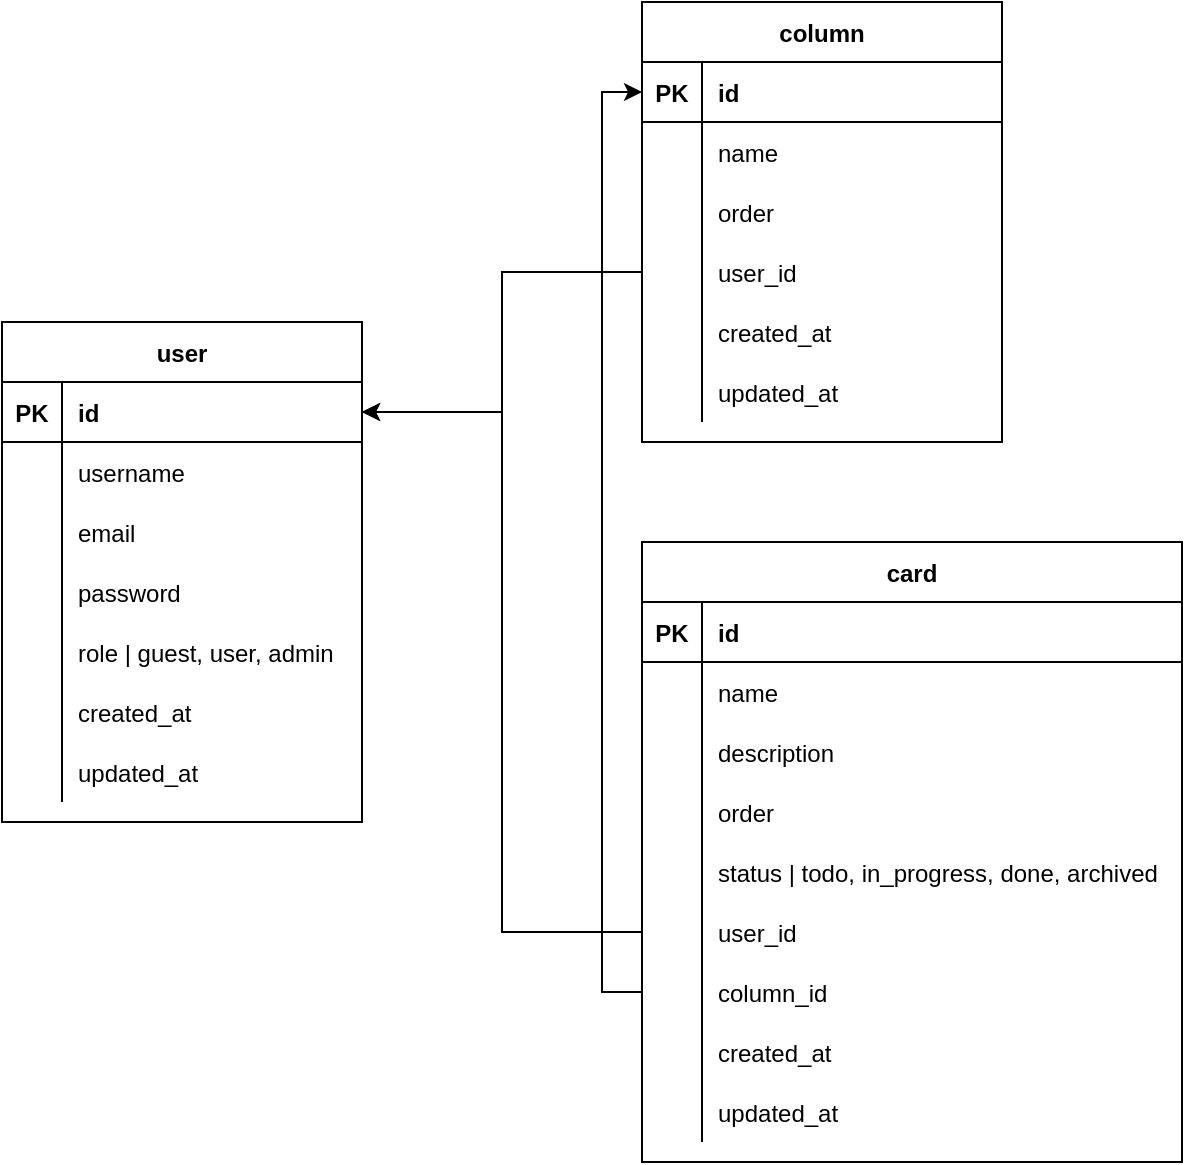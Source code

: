 <mxfile version="14.6.13" type="device"><diagram id="V3PtjrI8pD5sDN4xDe7I" name="Page-1"><mxGraphModel dx="1186" dy="680" grid="1" gridSize="10" guides="1" tooltips="1" connect="1" arrows="1" fold="1" page="1" pageScale="1" pageWidth="850" pageHeight="1100" math="0" shadow="0"><root><mxCell id="0"/><mxCell id="1" parent="0"/><mxCell id="Wmp9SZdLYnpACxX98ivs-1" value="column" style="shape=table;startSize=30;container=1;collapsible=1;childLayout=tableLayout;fixedRows=1;rowLines=0;fontStyle=1;align=center;resizeLast=1;" parent="1" vertex="1"><mxGeometry x="410" y="40" width="180" height="220" as="geometry"/></mxCell><mxCell id="Wmp9SZdLYnpACxX98ivs-2" value="" style="shape=partialRectangle;collapsible=0;dropTarget=0;pointerEvents=0;fillColor=none;top=0;left=0;bottom=1;right=0;points=[[0,0.5],[1,0.5]];portConstraint=eastwest;" parent="Wmp9SZdLYnpACxX98ivs-1" vertex="1"><mxGeometry y="30" width="180" height="30" as="geometry"/></mxCell><mxCell id="Wmp9SZdLYnpACxX98ivs-3" value="PK" style="shape=partialRectangle;connectable=0;fillColor=none;top=0;left=0;bottom=0;right=0;fontStyle=1;overflow=hidden;" parent="Wmp9SZdLYnpACxX98ivs-2" vertex="1"><mxGeometry width="30" height="30" as="geometry"/></mxCell><mxCell id="Wmp9SZdLYnpACxX98ivs-4" value="id" style="shape=partialRectangle;connectable=0;fillColor=none;top=0;left=0;bottom=0;right=0;align=left;spacingLeft=6;fontStyle=1;overflow=hidden;" parent="Wmp9SZdLYnpACxX98ivs-2" vertex="1"><mxGeometry x="30" width="150" height="30" as="geometry"/></mxCell><mxCell id="Wmp9SZdLYnpACxX98ivs-5" value="" style="shape=partialRectangle;collapsible=0;dropTarget=0;pointerEvents=0;fillColor=none;top=0;left=0;bottom=0;right=0;points=[[0,0.5],[1,0.5]];portConstraint=eastwest;" parent="Wmp9SZdLYnpACxX98ivs-1" vertex="1"><mxGeometry y="60" width="180" height="30" as="geometry"/></mxCell><mxCell id="Wmp9SZdLYnpACxX98ivs-6" value="" style="shape=partialRectangle;connectable=0;fillColor=none;top=0;left=0;bottom=0;right=0;editable=1;overflow=hidden;" parent="Wmp9SZdLYnpACxX98ivs-5" vertex="1"><mxGeometry width="30" height="30" as="geometry"/></mxCell><mxCell id="Wmp9SZdLYnpACxX98ivs-7" value="name" style="shape=partialRectangle;connectable=0;fillColor=none;top=0;left=0;bottom=0;right=0;align=left;spacingLeft=6;overflow=hidden;" parent="Wmp9SZdLYnpACxX98ivs-5" vertex="1"><mxGeometry x="30" width="150" height="30" as="geometry"/></mxCell><mxCell id="uD7o72s588lMdLmOGu-p-1" value="" style="shape=partialRectangle;collapsible=0;dropTarget=0;pointerEvents=0;fillColor=none;top=0;left=0;bottom=0;right=0;points=[[0,0.5],[1,0.5]];portConstraint=eastwest;" parent="Wmp9SZdLYnpACxX98ivs-1" vertex="1"><mxGeometry y="90" width="180" height="30" as="geometry"/></mxCell><mxCell id="uD7o72s588lMdLmOGu-p-2" value="" style="shape=partialRectangle;connectable=0;fillColor=none;top=0;left=0;bottom=0;right=0;editable=1;overflow=hidden;" parent="uD7o72s588lMdLmOGu-p-1" vertex="1"><mxGeometry width="30" height="30" as="geometry"/></mxCell><mxCell id="uD7o72s588lMdLmOGu-p-3" value="order" style="shape=partialRectangle;connectable=0;fillColor=none;top=0;left=0;bottom=0;right=0;align=left;spacingLeft=6;overflow=hidden;" parent="uD7o72s588lMdLmOGu-p-1" vertex="1"><mxGeometry x="30" width="150" height="30" as="geometry"/></mxCell><mxCell id="uD7o72s588lMdLmOGu-p-4" value="" style="shape=partialRectangle;collapsible=0;dropTarget=0;pointerEvents=0;fillColor=none;top=0;left=0;bottom=0;right=0;points=[[0,0.5],[1,0.5]];portConstraint=eastwest;" parent="Wmp9SZdLYnpACxX98ivs-1" vertex="1"><mxGeometry y="120" width="180" height="30" as="geometry"/></mxCell><mxCell id="uD7o72s588lMdLmOGu-p-5" value="" style="shape=partialRectangle;connectable=0;fillColor=none;top=0;left=0;bottom=0;right=0;editable=1;overflow=hidden;" parent="uD7o72s588lMdLmOGu-p-4" vertex="1"><mxGeometry width="30" height="30" as="geometry"/></mxCell><mxCell id="uD7o72s588lMdLmOGu-p-6" value="user_id" style="shape=partialRectangle;connectable=0;fillColor=none;top=0;left=0;bottom=0;right=0;align=left;spacingLeft=6;overflow=hidden;" parent="uD7o72s588lMdLmOGu-p-4" vertex="1"><mxGeometry x="30" width="150" height="30" as="geometry"/></mxCell><mxCell id="uD7o72s588lMdLmOGu-p-7" value="" style="shape=partialRectangle;collapsible=0;dropTarget=0;pointerEvents=0;fillColor=none;top=0;left=0;bottom=0;right=0;points=[[0,0.5],[1,0.5]];portConstraint=eastwest;" parent="Wmp9SZdLYnpACxX98ivs-1" vertex="1"><mxGeometry y="150" width="180" height="30" as="geometry"/></mxCell><mxCell id="uD7o72s588lMdLmOGu-p-8" value="" style="shape=partialRectangle;connectable=0;fillColor=none;top=0;left=0;bottom=0;right=0;editable=1;overflow=hidden;" parent="uD7o72s588lMdLmOGu-p-7" vertex="1"><mxGeometry width="30" height="30" as="geometry"/></mxCell><mxCell id="uD7o72s588lMdLmOGu-p-9" value="created_at" style="shape=partialRectangle;connectable=0;fillColor=none;top=0;left=0;bottom=0;right=0;align=left;spacingLeft=6;overflow=hidden;" parent="uD7o72s588lMdLmOGu-p-7" vertex="1"><mxGeometry x="30" width="150" height="30" as="geometry"/></mxCell><mxCell id="uD7o72s588lMdLmOGu-p-10" value="" style="shape=partialRectangle;collapsible=0;dropTarget=0;pointerEvents=0;fillColor=none;top=0;left=0;bottom=0;right=0;points=[[0,0.5],[1,0.5]];portConstraint=eastwest;" parent="Wmp9SZdLYnpACxX98ivs-1" vertex="1"><mxGeometry y="180" width="180" height="30" as="geometry"/></mxCell><mxCell id="uD7o72s588lMdLmOGu-p-11" value="" style="shape=partialRectangle;connectable=0;fillColor=none;top=0;left=0;bottom=0;right=0;editable=1;overflow=hidden;" parent="uD7o72s588lMdLmOGu-p-10" vertex="1"><mxGeometry width="30" height="30" as="geometry"/></mxCell><mxCell id="uD7o72s588lMdLmOGu-p-12" value="updated_at" style="shape=partialRectangle;connectable=0;fillColor=none;top=0;left=0;bottom=0;right=0;align=left;spacingLeft=6;overflow=hidden;" parent="uD7o72s588lMdLmOGu-p-10" vertex="1"><mxGeometry x="30" width="150" height="30" as="geometry"/></mxCell><mxCell id="Wmp9SZdLYnpACxX98ivs-14" value="card" style="shape=table;startSize=30;container=1;collapsible=1;childLayout=tableLayout;fixedRows=1;rowLines=0;fontStyle=1;align=center;resizeLast=1;" parent="1" vertex="1"><mxGeometry x="410" y="310" width="270" height="310" as="geometry"/></mxCell><mxCell id="Wmp9SZdLYnpACxX98ivs-15" value="" style="shape=partialRectangle;collapsible=0;dropTarget=0;pointerEvents=0;fillColor=none;top=0;left=0;bottom=1;right=0;points=[[0,0.5],[1,0.5]];portConstraint=eastwest;" parent="Wmp9SZdLYnpACxX98ivs-14" vertex="1"><mxGeometry y="30" width="270" height="30" as="geometry"/></mxCell><mxCell id="Wmp9SZdLYnpACxX98ivs-16" value="PK" style="shape=partialRectangle;connectable=0;fillColor=none;top=0;left=0;bottom=0;right=0;fontStyle=1;overflow=hidden;" parent="Wmp9SZdLYnpACxX98ivs-15" vertex="1"><mxGeometry width="30" height="30" as="geometry"/></mxCell><mxCell id="Wmp9SZdLYnpACxX98ivs-17" value="id" style="shape=partialRectangle;connectable=0;fillColor=none;top=0;left=0;bottom=0;right=0;align=left;spacingLeft=6;fontStyle=1;overflow=hidden;" parent="Wmp9SZdLYnpACxX98ivs-15" vertex="1"><mxGeometry x="30" width="240" height="30" as="geometry"/></mxCell><mxCell id="Wmp9SZdLYnpACxX98ivs-18" value="" style="shape=partialRectangle;collapsible=0;dropTarget=0;pointerEvents=0;fillColor=none;top=0;left=0;bottom=0;right=0;points=[[0,0.5],[1,0.5]];portConstraint=eastwest;" parent="Wmp9SZdLYnpACxX98ivs-14" vertex="1"><mxGeometry y="60" width="270" height="30" as="geometry"/></mxCell><mxCell id="Wmp9SZdLYnpACxX98ivs-19" value="" style="shape=partialRectangle;connectable=0;fillColor=none;top=0;left=0;bottom=0;right=0;editable=1;overflow=hidden;" parent="Wmp9SZdLYnpACxX98ivs-18" vertex="1"><mxGeometry width="30" height="30" as="geometry"/></mxCell><mxCell id="Wmp9SZdLYnpACxX98ivs-20" value="name" style="shape=partialRectangle;connectable=0;fillColor=none;top=0;left=0;bottom=0;right=0;align=left;spacingLeft=6;overflow=hidden;" parent="Wmp9SZdLYnpACxX98ivs-18" vertex="1"><mxGeometry x="30" width="240" height="30" as="geometry"/></mxCell><mxCell id="Wmp9SZdLYnpACxX98ivs-21" value="" style="shape=partialRectangle;collapsible=0;dropTarget=0;pointerEvents=0;fillColor=none;top=0;left=0;bottom=0;right=0;points=[[0,0.5],[1,0.5]];portConstraint=eastwest;" parent="Wmp9SZdLYnpACxX98ivs-14" vertex="1"><mxGeometry y="90" width="270" height="30" as="geometry"/></mxCell><mxCell id="Wmp9SZdLYnpACxX98ivs-22" value="" style="shape=partialRectangle;connectable=0;fillColor=none;top=0;left=0;bottom=0;right=0;editable=1;overflow=hidden;" parent="Wmp9SZdLYnpACxX98ivs-21" vertex="1"><mxGeometry width="30" height="30" as="geometry"/></mxCell><mxCell id="Wmp9SZdLYnpACxX98ivs-23" value="description" style="shape=partialRectangle;connectable=0;fillColor=none;top=0;left=0;bottom=0;right=0;align=left;spacingLeft=6;overflow=hidden;" parent="Wmp9SZdLYnpACxX98ivs-21" vertex="1"><mxGeometry x="30" width="240" height="30" as="geometry"/></mxCell><mxCell id="Wmp9SZdLYnpACxX98ivs-24" value="" style="shape=partialRectangle;collapsible=0;dropTarget=0;pointerEvents=0;fillColor=none;top=0;left=0;bottom=0;right=0;points=[[0,0.5],[1,0.5]];portConstraint=eastwest;" parent="Wmp9SZdLYnpACxX98ivs-14" vertex="1"><mxGeometry y="120" width="270" height="30" as="geometry"/></mxCell><mxCell id="Wmp9SZdLYnpACxX98ivs-25" value="" style="shape=partialRectangle;connectable=0;fillColor=none;top=0;left=0;bottom=0;right=0;editable=1;overflow=hidden;" parent="Wmp9SZdLYnpACxX98ivs-24" vertex="1"><mxGeometry width="30" height="30" as="geometry"/></mxCell><mxCell id="Wmp9SZdLYnpACxX98ivs-26" value="order" style="shape=partialRectangle;connectable=0;fillColor=none;top=0;left=0;bottom=0;right=0;align=left;spacingLeft=6;overflow=hidden;" parent="Wmp9SZdLYnpACxX98ivs-24" vertex="1"><mxGeometry x="30" width="240" height="30" as="geometry"/></mxCell><mxCell id="Wmp9SZdLYnpACxX98ivs-27" value="" style="shape=partialRectangle;collapsible=0;dropTarget=0;pointerEvents=0;fillColor=none;top=0;left=0;bottom=0;right=0;points=[[0,0.5],[1,0.5]];portConstraint=eastwest;" parent="Wmp9SZdLYnpACxX98ivs-14" vertex="1"><mxGeometry y="150" width="270" height="30" as="geometry"/></mxCell><mxCell id="Wmp9SZdLYnpACxX98ivs-28" value="" style="shape=partialRectangle;connectable=0;fillColor=none;top=0;left=0;bottom=0;right=0;editable=1;overflow=hidden;" parent="Wmp9SZdLYnpACxX98ivs-27" vertex="1"><mxGeometry width="30" height="30" as="geometry"/></mxCell><mxCell id="Wmp9SZdLYnpACxX98ivs-29" value="status | todo, in_progress, done, archived" style="shape=partialRectangle;connectable=0;fillColor=none;top=0;left=0;bottom=0;right=0;align=left;spacingLeft=6;overflow=hidden;" parent="Wmp9SZdLYnpACxX98ivs-27" vertex="1"><mxGeometry x="30" width="240" height="30" as="geometry"/></mxCell><mxCell id="Wmp9SZdLYnpACxX98ivs-33" value="" style="shape=partialRectangle;collapsible=0;dropTarget=0;pointerEvents=0;fillColor=none;top=0;left=0;bottom=0;right=0;points=[[0,0.5],[1,0.5]];portConstraint=eastwest;" parent="Wmp9SZdLYnpACxX98ivs-14" vertex="1"><mxGeometry y="180" width="270" height="30" as="geometry"/></mxCell><mxCell id="Wmp9SZdLYnpACxX98ivs-34" value="" style="shape=partialRectangle;connectable=0;fillColor=none;top=0;left=0;bottom=0;right=0;editable=1;overflow=hidden;" parent="Wmp9SZdLYnpACxX98ivs-33" vertex="1"><mxGeometry width="30" height="30" as="geometry"/></mxCell><mxCell id="Wmp9SZdLYnpACxX98ivs-35" value="user_id" style="shape=partialRectangle;connectable=0;fillColor=none;top=0;left=0;bottom=0;right=0;align=left;spacingLeft=6;overflow=hidden;" parent="Wmp9SZdLYnpACxX98ivs-33" vertex="1"><mxGeometry x="30" width="240" height="30" as="geometry"/></mxCell><mxCell id="Wmp9SZdLYnpACxX98ivs-36" value="" style="shape=partialRectangle;collapsible=0;dropTarget=0;pointerEvents=0;fillColor=none;top=0;left=0;bottom=0;right=0;points=[[0,0.5],[1,0.5]];portConstraint=eastwest;" parent="Wmp9SZdLYnpACxX98ivs-14" vertex="1"><mxGeometry y="210" width="270" height="30" as="geometry"/></mxCell><mxCell id="Wmp9SZdLYnpACxX98ivs-37" value="" style="shape=partialRectangle;connectable=0;fillColor=none;top=0;left=0;bottom=0;right=0;editable=1;overflow=hidden;" parent="Wmp9SZdLYnpACxX98ivs-36" vertex="1"><mxGeometry width="30" height="30" as="geometry"/></mxCell><mxCell id="Wmp9SZdLYnpACxX98ivs-38" value="column_id" style="shape=partialRectangle;connectable=0;fillColor=none;top=0;left=0;bottom=0;right=0;align=left;spacingLeft=6;overflow=hidden;" parent="Wmp9SZdLYnpACxX98ivs-36" vertex="1"><mxGeometry x="30" width="240" height="30" as="geometry"/></mxCell><mxCell id="uD7o72s588lMdLmOGu-p-22" value="" style="shape=partialRectangle;collapsible=0;dropTarget=0;pointerEvents=0;fillColor=none;top=0;left=0;bottom=0;right=0;points=[[0,0.5],[1,0.5]];portConstraint=eastwest;" parent="Wmp9SZdLYnpACxX98ivs-14" vertex="1"><mxGeometry y="240" width="270" height="30" as="geometry"/></mxCell><mxCell id="uD7o72s588lMdLmOGu-p-23" value="" style="shape=partialRectangle;connectable=0;fillColor=none;top=0;left=0;bottom=0;right=0;editable=1;overflow=hidden;" parent="uD7o72s588lMdLmOGu-p-22" vertex="1"><mxGeometry width="30" height="30" as="geometry"/></mxCell><mxCell id="uD7o72s588lMdLmOGu-p-24" value="created_at" style="shape=partialRectangle;connectable=0;fillColor=none;top=0;left=0;bottom=0;right=0;align=left;spacingLeft=6;overflow=hidden;" parent="uD7o72s588lMdLmOGu-p-22" vertex="1"><mxGeometry x="30" width="240" height="30" as="geometry"/></mxCell><mxCell id="IoUVCDeLtGtTNTFrXzli-39" value="" style="shape=partialRectangle;collapsible=0;dropTarget=0;pointerEvents=0;fillColor=none;top=0;left=0;bottom=0;right=0;points=[[0,0.5],[1,0.5]];portConstraint=eastwest;" parent="Wmp9SZdLYnpACxX98ivs-14" vertex="1"><mxGeometry y="270" width="270" height="30" as="geometry"/></mxCell><mxCell id="IoUVCDeLtGtTNTFrXzli-40" value="" style="shape=partialRectangle;connectable=0;fillColor=none;top=0;left=0;bottom=0;right=0;editable=1;overflow=hidden;" parent="IoUVCDeLtGtTNTFrXzli-39" vertex="1"><mxGeometry width="30" height="30" as="geometry"/></mxCell><mxCell id="IoUVCDeLtGtTNTFrXzli-41" value="updated_at" style="shape=partialRectangle;connectable=0;fillColor=none;top=0;left=0;bottom=0;right=0;align=left;spacingLeft=6;overflow=hidden;" parent="IoUVCDeLtGtTNTFrXzli-39" vertex="1"><mxGeometry x="30" width="240" height="30" as="geometry"/></mxCell><mxCell id="IoUVCDeLtGtTNTFrXzli-1" value="user" style="shape=table;startSize=30;container=1;collapsible=1;childLayout=tableLayout;fixedRows=1;rowLines=0;fontStyle=1;align=center;resizeLast=1;" parent="1" vertex="1"><mxGeometry x="90" y="200" width="180" height="250" as="geometry"/></mxCell><mxCell id="IoUVCDeLtGtTNTFrXzli-2" value="" style="shape=partialRectangle;collapsible=0;dropTarget=0;pointerEvents=0;fillColor=none;top=0;left=0;bottom=1;right=0;points=[[0,0.5],[1,0.5]];portConstraint=eastwest;" parent="IoUVCDeLtGtTNTFrXzli-1" vertex="1"><mxGeometry y="30" width="180" height="30" as="geometry"/></mxCell><mxCell id="IoUVCDeLtGtTNTFrXzli-3" value="PK" style="shape=partialRectangle;connectable=0;fillColor=none;top=0;left=0;bottom=0;right=0;fontStyle=1;overflow=hidden;" parent="IoUVCDeLtGtTNTFrXzli-2" vertex="1"><mxGeometry width="30" height="30" as="geometry"/></mxCell><mxCell id="IoUVCDeLtGtTNTFrXzli-4" value="id" style="shape=partialRectangle;connectable=0;fillColor=none;top=0;left=0;bottom=0;right=0;align=left;spacingLeft=6;fontStyle=1;overflow=hidden;" parent="IoUVCDeLtGtTNTFrXzli-2" vertex="1"><mxGeometry x="30" width="150" height="30" as="geometry"/></mxCell><mxCell id="IoUVCDeLtGtTNTFrXzli-5" value="" style="shape=partialRectangle;collapsible=0;dropTarget=0;pointerEvents=0;fillColor=none;top=0;left=0;bottom=0;right=0;points=[[0,0.5],[1,0.5]];portConstraint=eastwest;" parent="IoUVCDeLtGtTNTFrXzli-1" vertex="1"><mxGeometry y="60" width="180" height="30" as="geometry"/></mxCell><mxCell id="IoUVCDeLtGtTNTFrXzli-6" value="" style="shape=partialRectangle;connectable=0;fillColor=none;top=0;left=0;bottom=0;right=0;editable=1;overflow=hidden;" parent="IoUVCDeLtGtTNTFrXzli-5" vertex="1"><mxGeometry width="30" height="30" as="geometry"/></mxCell><mxCell id="IoUVCDeLtGtTNTFrXzli-7" value="username" style="shape=partialRectangle;connectable=0;fillColor=none;top=0;left=0;bottom=0;right=0;align=left;spacingLeft=6;overflow=hidden;" parent="IoUVCDeLtGtTNTFrXzli-5" vertex="1"><mxGeometry x="30" width="150" height="30" as="geometry"/></mxCell><mxCell id="IoUVCDeLtGtTNTFrXzli-11" value="" style="shape=partialRectangle;collapsible=0;dropTarget=0;pointerEvents=0;fillColor=none;top=0;left=0;bottom=0;right=0;points=[[0,0.5],[1,0.5]];portConstraint=eastwest;" parent="IoUVCDeLtGtTNTFrXzli-1" vertex="1"><mxGeometry y="90" width="180" height="30" as="geometry"/></mxCell><mxCell id="IoUVCDeLtGtTNTFrXzli-12" value="" style="shape=partialRectangle;connectable=0;fillColor=none;top=0;left=0;bottom=0;right=0;editable=1;overflow=hidden;" parent="IoUVCDeLtGtTNTFrXzli-11" vertex="1"><mxGeometry width="30" height="30" as="geometry"/></mxCell><mxCell id="IoUVCDeLtGtTNTFrXzli-13" value="email" style="shape=partialRectangle;connectable=0;fillColor=none;top=0;left=0;bottom=0;right=0;align=left;spacingLeft=6;overflow=hidden;" parent="IoUVCDeLtGtTNTFrXzli-11" vertex="1"><mxGeometry x="30" width="150" height="30" as="geometry"/></mxCell><mxCell id="IoUVCDeLtGtTNTFrXzli-14" value="" style="shape=partialRectangle;collapsible=0;dropTarget=0;pointerEvents=0;fillColor=none;top=0;left=0;bottom=0;right=0;points=[[0,0.5],[1,0.5]];portConstraint=eastwest;" parent="IoUVCDeLtGtTNTFrXzli-1" vertex="1"><mxGeometry y="120" width="180" height="30" as="geometry"/></mxCell><mxCell id="IoUVCDeLtGtTNTFrXzli-15" value="" style="shape=partialRectangle;connectable=0;fillColor=none;top=0;left=0;bottom=0;right=0;editable=1;overflow=hidden;" parent="IoUVCDeLtGtTNTFrXzli-14" vertex="1"><mxGeometry width="30" height="30" as="geometry"/></mxCell><mxCell id="IoUVCDeLtGtTNTFrXzli-16" value="password" style="shape=partialRectangle;connectable=0;fillColor=none;top=0;left=0;bottom=0;right=0;align=left;spacingLeft=6;overflow=hidden;" parent="IoUVCDeLtGtTNTFrXzli-14" vertex="1"><mxGeometry x="30" width="150" height="30" as="geometry"/></mxCell><mxCell id="IoUVCDeLtGtTNTFrXzli-17" value="" style="shape=partialRectangle;collapsible=0;dropTarget=0;pointerEvents=0;fillColor=none;top=0;left=0;bottom=0;right=0;points=[[0,0.5],[1,0.5]];portConstraint=eastwest;" parent="IoUVCDeLtGtTNTFrXzli-1" vertex="1"><mxGeometry y="150" width="180" height="30" as="geometry"/></mxCell><mxCell id="IoUVCDeLtGtTNTFrXzli-18" value="" style="shape=partialRectangle;connectable=0;fillColor=none;top=0;left=0;bottom=0;right=0;editable=1;overflow=hidden;" parent="IoUVCDeLtGtTNTFrXzli-17" vertex="1"><mxGeometry width="30" height="30" as="geometry"/></mxCell><mxCell id="IoUVCDeLtGtTNTFrXzli-19" value="role | guest, user, admin" style="shape=partialRectangle;connectable=0;fillColor=none;top=0;left=0;bottom=0;right=0;align=left;spacingLeft=6;overflow=hidden;" parent="IoUVCDeLtGtTNTFrXzli-17" vertex="1"><mxGeometry x="30" width="150" height="30" as="geometry"/></mxCell><mxCell id="IoUVCDeLtGtTNTFrXzli-33" value="" style="shape=partialRectangle;collapsible=0;dropTarget=0;pointerEvents=0;fillColor=none;top=0;left=0;bottom=0;right=0;points=[[0,0.5],[1,0.5]];portConstraint=eastwest;" parent="IoUVCDeLtGtTNTFrXzli-1" vertex="1"><mxGeometry y="180" width="180" height="30" as="geometry"/></mxCell><mxCell id="IoUVCDeLtGtTNTFrXzli-34" value="" style="shape=partialRectangle;connectable=0;fillColor=none;top=0;left=0;bottom=0;right=0;editable=1;overflow=hidden;" parent="IoUVCDeLtGtTNTFrXzli-33" vertex="1"><mxGeometry width="30" height="30" as="geometry"/></mxCell><mxCell id="IoUVCDeLtGtTNTFrXzli-35" value="created_at" style="shape=partialRectangle;connectable=0;fillColor=none;top=0;left=0;bottom=0;right=0;align=left;spacingLeft=6;overflow=hidden;" parent="IoUVCDeLtGtTNTFrXzli-33" vertex="1"><mxGeometry x="30" width="150" height="30" as="geometry"/></mxCell><mxCell id="IoUVCDeLtGtTNTFrXzli-36" value="" style="shape=partialRectangle;collapsible=0;dropTarget=0;pointerEvents=0;fillColor=none;top=0;left=0;bottom=0;right=0;points=[[0,0.5],[1,0.5]];portConstraint=eastwest;" parent="IoUVCDeLtGtTNTFrXzli-1" vertex="1"><mxGeometry y="210" width="180" height="30" as="geometry"/></mxCell><mxCell id="IoUVCDeLtGtTNTFrXzli-37" value="" style="shape=partialRectangle;connectable=0;fillColor=none;top=0;left=0;bottom=0;right=0;editable=1;overflow=hidden;" parent="IoUVCDeLtGtTNTFrXzli-36" vertex="1"><mxGeometry width="30" height="30" as="geometry"/></mxCell><mxCell id="IoUVCDeLtGtTNTFrXzli-38" value="updated_at" style="shape=partialRectangle;connectable=0;fillColor=none;top=0;left=0;bottom=0;right=0;align=left;spacingLeft=6;overflow=hidden;" parent="IoUVCDeLtGtTNTFrXzli-36" vertex="1"><mxGeometry x="30" width="150" height="30" as="geometry"/></mxCell><mxCell id="g0gHanwapaO4revIVctX-4" style="edgeStyle=orthogonalEdgeStyle;rounded=0;orthogonalLoop=1;jettySize=auto;html=1;entryX=1;entryY=0.5;entryDx=0;entryDy=0;" edge="1" parent="1" source="Wmp9SZdLYnpACxX98ivs-33" target="IoUVCDeLtGtTNTFrXzli-2"><mxGeometry relative="1" as="geometry"/></mxCell><mxCell id="g0gHanwapaO4revIVctX-5" style="edgeStyle=orthogonalEdgeStyle;rounded=0;orthogonalLoop=1;jettySize=auto;html=1;" edge="1" parent="1" source="uD7o72s588lMdLmOGu-p-4" target="IoUVCDeLtGtTNTFrXzli-2"><mxGeometry relative="1" as="geometry"/></mxCell><mxCell id="g0gHanwapaO4revIVctX-6" style="edgeStyle=orthogonalEdgeStyle;rounded=0;orthogonalLoop=1;jettySize=auto;html=1;entryX=0;entryY=0.5;entryDx=0;entryDy=0;" edge="1" parent="1" source="Wmp9SZdLYnpACxX98ivs-36" target="Wmp9SZdLYnpACxX98ivs-2"><mxGeometry relative="1" as="geometry"/></mxCell></root></mxGraphModel></diagram></mxfile>